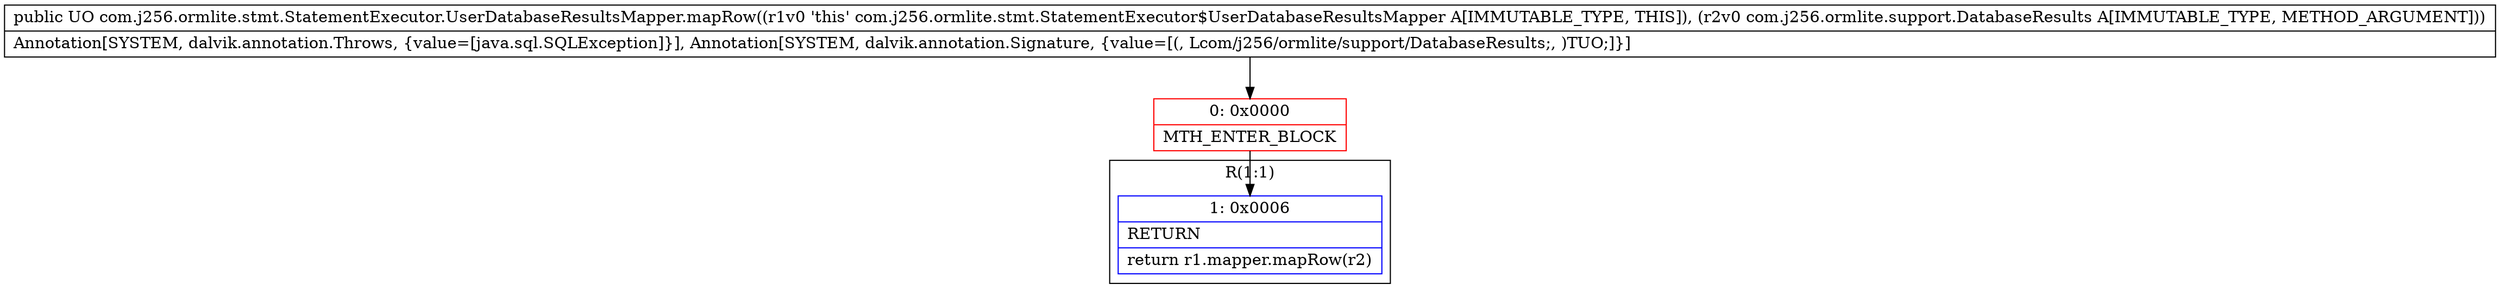 digraph "CFG forcom.j256.ormlite.stmt.StatementExecutor.UserDatabaseResultsMapper.mapRow(Lcom\/j256\/ormlite\/support\/DatabaseResults;)Ljava\/lang\/Object;" {
subgraph cluster_Region_1682439702 {
label = "R(1:1)";
node [shape=record,color=blue];
Node_1 [shape=record,label="{1\:\ 0x0006|RETURN\l|return r1.mapper.mapRow(r2)\l}"];
}
Node_0 [shape=record,color=red,label="{0\:\ 0x0000|MTH_ENTER_BLOCK\l}"];
MethodNode[shape=record,label="{public UO com.j256.ormlite.stmt.StatementExecutor.UserDatabaseResultsMapper.mapRow((r1v0 'this' com.j256.ormlite.stmt.StatementExecutor$UserDatabaseResultsMapper A[IMMUTABLE_TYPE, THIS]), (r2v0 com.j256.ormlite.support.DatabaseResults A[IMMUTABLE_TYPE, METHOD_ARGUMENT]))  | Annotation[SYSTEM, dalvik.annotation.Throws, \{value=[java.sql.SQLException]\}], Annotation[SYSTEM, dalvik.annotation.Signature, \{value=[(, Lcom\/j256\/ormlite\/support\/DatabaseResults;, )TUO;]\}]\l}"];
MethodNode -> Node_0;
Node_0 -> Node_1;
}

